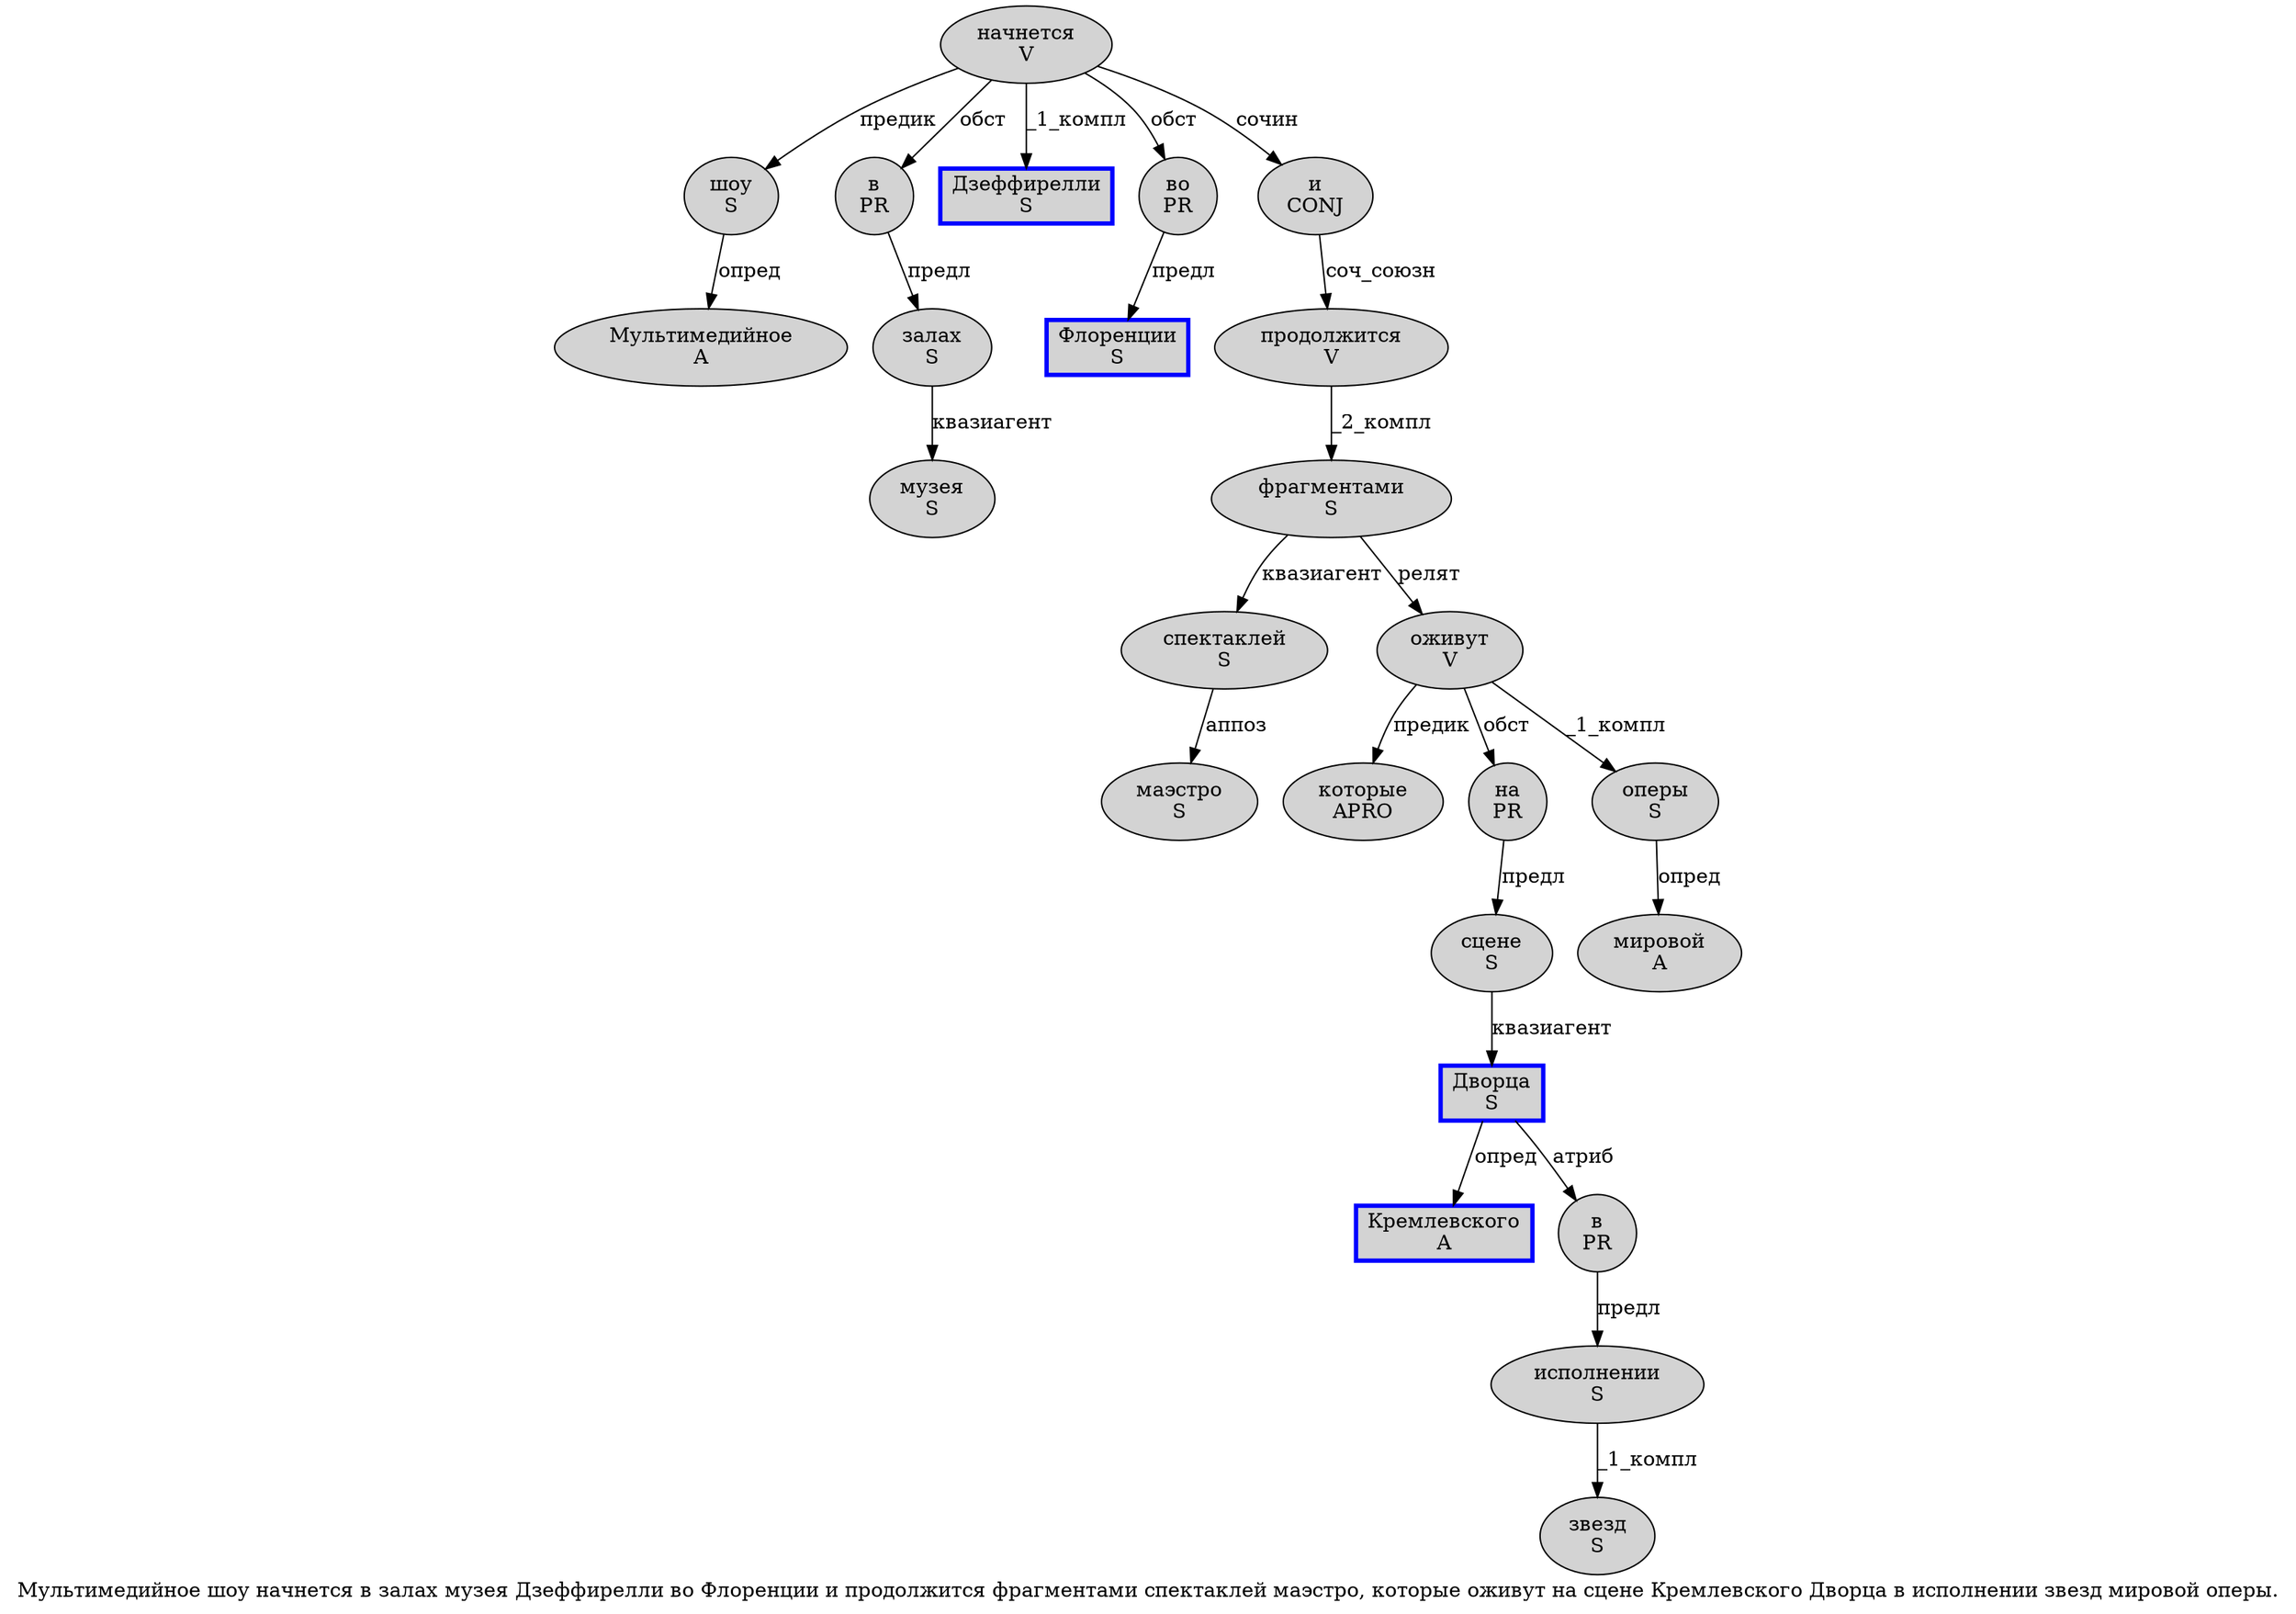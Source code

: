 digraph SENTENCE_203 {
	graph [label="Мультимедийное шоу начнется в залах музея Дзеффирелли во Флоренции и продолжится фрагментами спектаклей маэстро, которые оживут на сцене Кремлевского Дворца в исполнении звезд мировой оперы."]
	node [style=filled]
		0 [label="Мультимедийное
A" color="" fillcolor=lightgray penwidth=1 shape=ellipse]
		1 [label="шоу
S" color="" fillcolor=lightgray penwidth=1 shape=ellipse]
		2 [label="начнется
V" color="" fillcolor=lightgray penwidth=1 shape=ellipse]
		3 [label="в
PR" color="" fillcolor=lightgray penwidth=1 shape=ellipse]
		4 [label="залах
S" color="" fillcolor=lightgray penwidth=1 shape=ellipse]
		5 [label="музея
S" color="" fillcolor=lightgray penwidth=1 shape=ellipse]
		6 [label="Дзеффирелли
S" color=blue fillcolor=lightgray penwidth=3 shape=box]
		7 [label="во
PR" color="" fillcolor=lightgray penwidth=1 shape=ellipse]
		8 [label="Флоренции
S" color=blue fillcolor=lightgray penwidth=3 shape=box]
		9 [label="и
CONJ" color="" fillcolor=lightgray penwidth=1 shape=ellipse]
		10 [label="продолжится
V" color="" fillcolor=lightgray penwidth=1 shape=ellipse]
		11 [label="фрагментами
S" color="" fillcolor=lightgray penwidth=1 shape=ellipse]
		12 [label="спектаклей
S" color="" fillcolor=lightgray penwidth=1 shape=ellipse]
		13 [label="маэстро
S" color="" fillcolor=lightgray penwidth=1 shape=ellipse]
		15 [label="которые
APRO" color="" fillcolor=lightgray penwidth=1 shape=ellipse]
		16 [label="оживут
V" color="" fillcolor=lightgray penwidth=1 shape=ellipse]
		17 [label="на
PR" color="" fillcolor=lightgray penwidth=1 shape=ellipse]
		18 [label="сцене
S" color="" fillcolor=lightgray penwidth=1 shape=ellipse]
		19 [label="Кремлевского
A" color=blue fillcolor=lightgray penwidth=3 shape=box]
		20 [label="Дворца
S" color=blue fillcolor=lightgray penwidth=3 shape=box]
		21 [label="в
PR" color="" fillcolor=lightgray penwidth=1 shape=ellipse]
		22 [label="исполнении
S" color="" fillcolor=lightgray penwidth=1 shape=ellipse]
		23 [label="звезд
S" color="" fillcolor=lightgray penwidth=1 shape=ellipse]
		24 [label="мировой
A" color="" fillcolor=lightgray penwidth=1 shape=ellipse]
		25 [label="оперы
S" color="" fillcolor=lightgray penwidth=1 shape=ellipse]
			1 -> 0 [label="опред"]
			12 -> 13 [label="аппоз"]
			25 -> 24 [label="опред"]
			7 -> 8 [label="предл"]
			18 -> 20 [label="квазиагент"]
			21 -> 22 [label="предл"]
			20 -> 19 [label="опред"]
			20 -> 21 [label="атриб"]
			17 -> 18 [label="предл"]
			11 -> 12 [label="квазиагент"]
			11 -> 16 [label="релят"]
			9 -> 10 [label="соч_союзн"]
			2 -> 1 [label="предик"]
			2 -> 3 [label="обст"]
			2 -> 6 [label="_1_компл"]
			2 -> 7 [label="обст"]
			2 -> 9 [label="сочин"]
			22 -> 23 [label="_1_компл"]
			16 -> 15 [label="предик"]
			16 -> 17 [label="обст"]
			16 -> 25 [label="_1_компл"]
			4 -> 5 [label="квазиагент"]
			10 -> 11 [label="_2_компл"]
			3 -> 4 [label="предл"]
}